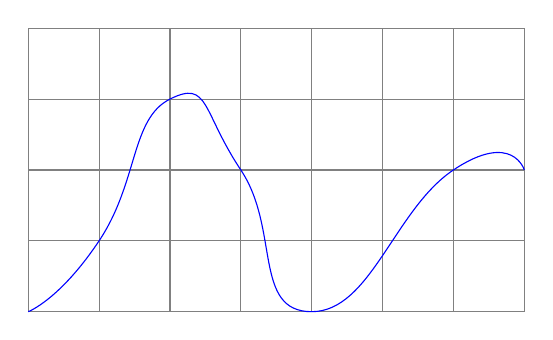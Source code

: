 \begin{tikzpicture}[scale = 0.9]
\draw [gray](0,0) grid (7,4);
\draw [blue] plot [smooth, tension=1] coordinates { (0,0) (1,1) (2,3) (3,2) (4,0) (6,2) (7,2)};
\end{tikzpicture}
